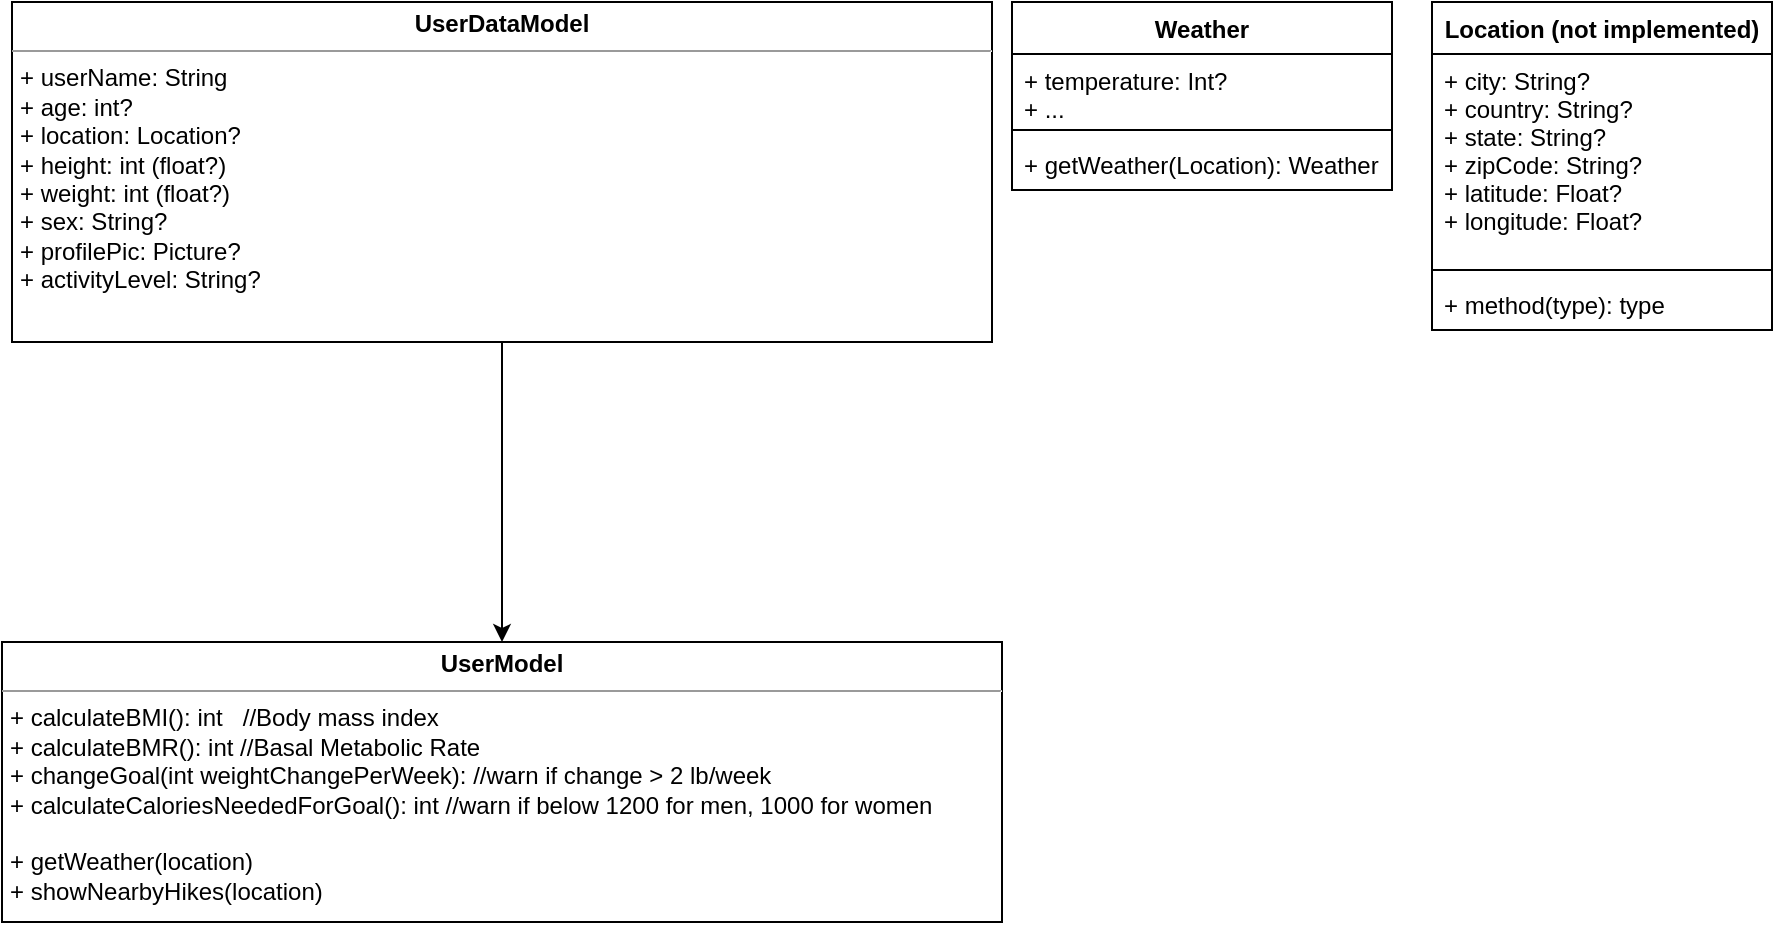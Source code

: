 <mxfile version="13.7.3" type="device"><diagram id="1cZjEg6DXysJplwQPbBC" name="Page-1"><mxGraphModel dx="946" dy="612" grid="1" gridSize="10" guides="1" tooltips="1" connect="1" arrows="1" fold="1" page="1" pageScale="1" pageWidth="1169" pageHeight="827" math="0" shadow="0"><root><mxCell id="0"/><mxCell id="1" parent="0"/><mxCell id="nT7wJt8Zx3f6JMFJM2ii-21" style="edgeStyle=orthogonalEdgeStyle;rounded=0;orthogonalLoop=1;jettySize=auto;html=1;exitX=0.5;exitY=1;exitDx=0;exitDy=0;entryX=0.5;entryY=0;entryDx=0;entryDy=0;" parent="1" source="nT7wJt8Zx3f6JMFJM2ii-1" target="nT7wJt8Zx3f6JMFJM2ii-19" edge="1"><mxGeometry relative="1" as="geometry"/></mxCell><mxCell id="nT7wJt8Zx3f6JMFJM2ii-1" value="&lt;p style=&quot;margin: 0px ; margin-top: 4px ; text-align: center&quot;&gt;&lt;b&gt;UserDataModel&lt;/b&gt;&lt;/p&gt;&lt;hr size=&quot;1&quot;&gt;&lt;p style=&quot;margin: 0px ; margin-left: 4px&quot;&gt;+ userName: String&lt;/p&gt;&lt;p style=&quot;margin: 0px ; margin-left: 4px&quot;&gt;+ age: int?&lt;/p&gt;&lt;p style=&quot;margin: 0px ; margin-left: 4px&quot;&gt;+ location: Location?&lt;/p&gt;&lt;p style=&quot;margin: 0px ; margin-left: 4px&quot;&gt;+ height: int (float?)&lt;/p&gt;&lt;p style=&quot;margin: 0px ; margin-left: 4px&quot;&gt;+ weight: int (float?)&lt;/p&gt;&lt;p style=&quot;margin: 0px ; margin-left: 4px&quot;&gt;+ sex: String?&lt;/p&gt;&lt;p style=&quot;margin: 0px ; margin-left: 4px&quot;&gt;+ profilePic: Picture?&lt;/p&gt;&lt;p style=&quot;margin: 0px ; margin-left: 4px&quot;&gt;+ activityLevel: String?&lt;/p&gt;&lt;p style=&quot;margin: 0px ; margin-left: 4px&quot;&gt;&lt;br&gt;&lt;/p&gt;&lt;p style=&quot;margin: 0px ; margin-left: 4px&quot;&gt;&lt;br&gt;&lt;/p&gt;" style="verticalAlign=top;align=left;overflow=fill;fontSize=12;fontFamily=Helvetica;html=1;" parent="1" vertex="1"><mxGeometry x="40" y="40" width="490" height="170" as="geometry"/></mxCell><mxCell id="nT7wJt8Zx3f6JMFJM2ii-19" value="&lt;p style=&quot;margin: 0px ; margin-top: 4px ; text-align: center&quot;&gt;&lt;b&gt;UserModel&lt;/b&gt;&lt;/p&gt;&lt;hr size=&quot;1&quot;&gt;&lt;p style=&quot;margin: 0px ; margin-left: 4px&quot;&gt;+ calculateBMI(): int&amp;nbsp; &amp;nbsp;//Body mass index&lt;/p&gt;&lt;p style=&quot;margin: 0px ; margin-left: 4px&quot;&gt;+ calculateBMR(): int //Basal Metabolic Rate&lt;/p&gt;&lt;p style=&quot;margin: 0px ; margin-left: 4px&quot;&gt;+ changeGoal(int weightChangePerWeek): //warn if change &amp;gt; 2 lb/week&lt;/p&gt;&lt;p style=&quot;margin: 0px ; margin-left: 4px&quot;&gt;+ calculateCaloriesNeededForGoal(): int //warn if below 1200 for men, 1000 for women&lt;/p&gt;&lt;p style=&quot;margin: 0px ; margin-left: 4px&quot;&gt;&lt;br&gt;&lt;/p&gt;&lt;p style=&quot;margin: 0px ; margin-left: 4px&quot;&gt;+ getWeather(location)&lt;/p&gt;&lt;p style=&quot;margin: 0px ; margin-left: 4px&quot;&gt;+ showNearbyHikes(location)&lt;/p&gt;&lt;p style=&quot;margin: 0px ; margin-left: 4px&quot;&gt;&lt;br&gt;&lt;/p&gt;" style="verticalAlign=top;align=left;overflow=fill;fontSize=12;fontFamily=Helvetica;html=1;" parent="1" vertex="1"><mxGeometry x="35" y="360" width="500" height="140" as="geometry"/></mxCell><mxCell id="1KylA9_HLu-eFx_0VKW5-5" value="Location (not implemented)" style="swimlane;fontStyle=1;align=center;verticalAlign=top;childLayout=stackLayout;horizontal=1;startSize=26;horizontalStack=0;resizeParent=1;resizeParentMax=0;resizeLast=0;collapsible=1;marginBottom=0;" parent="1" vertex="1"><mxGeometry x="750" y="40" width="170" height="164" as="geometry"/></mxCell><mxCell id="1KylA9_HLu-eFx_0VKW5-6" value="+ city: String?&#10;+ country: String?&#10;+ state: String?&#10;+ zipCode: String?&#10;+ latitude: Float?&#10;+ longitude: Float?" style="text;strokeColor=none;fillColor=none;align=left;verticalAlign=top;spacingLeft=4;spacingRight=4;overflow=hidden;rotatable=0;points=[[0,0.5],[1,0.5]];portConstraint=eastwest;" parent="1KylA9_HLu-eFx_0VKW5-5" vertex="1"><mxGeometry y="26" width="170" height="104" as="geometry"/></mxCell><mxCell id="1KylA9_HLu-eFx_0VKW5-7" value="" style="line;strokeWidth=1;fillColor=none;align=left;verticalAlign=middle;spacingTop=-1;spacingLeft=3;spacingRight=3;rotatable=0;labelPosition=right;points=[];portConstraint=eastwest;" parent="1KylA9_HLu-eFx_0VKW5-5" vertex="1"><mxGeometry y="130" width="170" height="8" as="geometry"/></mxCell><mxCell id="1KylA9_HLu-eFx_0VKW5-8" value="+ method(type): type" style="text;strokeColor=none;fillColor=none;align=left;verticalAlign=top;spacingLeft=4;spacingRight=4;overflow=hidden;rotatable=0;points=[[0,0.5],[1,0.5]];portConstraint=eastwest;" parent="1KylA9_HLu-eFx_0VKW5-5" vertex="1"><mxGeometry y="138" width="170" height="26" as="geometry"/></mxCell><mxCell id="1KylA9_HLu-eFx_0VKW5-1" value="Weather" style="swimlane;fontStyle=1;align=center;verticalAlign=top;childLayout=stackLayout;horizontal=1;startSize=26;horizontalStack=0;resizeParent=1;resizeParentMax=0;resizeLast=0;collapsible=1;marginBottom=0;" parent="1" vertex="1"><mxGeometry x="540" y="40" width="190" height="94" as="geometry"/></mxCell><mxCell id="1KylA9_HLu-eFx_0VKW5-2" value="+ temperature: Int?&#10;+ ..." style="text;strokeColor=none;fillColor=none;align=left;verticalAlign=top;spacingLeft=4;spacingRight=4;overflow=hidden;rotatable=0;points=[[0,0.5],[1,0.5]];portConstraint=eastwest;" parent="1KylA9_HLu-eFx_0VKW5-1" vertex="1"><mxGeometry y="26" width="190" height="34" as="geometry"/></mxCell><mxCell id="1KylA9_HLu-eFx_0VKW5-3" value="" style="line;strokeWidth=1;fillColor=none;align=left;verticalAlign=middle;spacingTop=-1;spacingLeft=3;spacingRight=3;rotatable=0;labelPosition=right;points=[];portConstraint=eastwest;" parent="1KylA9_HLu-eFx_0VKW5-1" vertex="1"><mxGeometry y="60" width="190" height="8" as="geometry"/></mxCell><mxCell id="1KylA9_HLu-eFx_0VKW5-4" value="+ getWeather(Location): Weather" style="text;strokeColor=none;fillColor=none;align=left;verticalAlign=top;spacingLeft=4;spacingRight=4;overflow=hidden;rotatable=0;points=[[0,0.5],[1,0.5]];portConstraint=eastwest;" parent="1KylA9_HLu-eFx_0VKW5-1" vertex="1"><mxGeometry y="68" width="190" height="26" as="geometry"/></mxCell></root></mxGraphModel></diagram></mxfile>